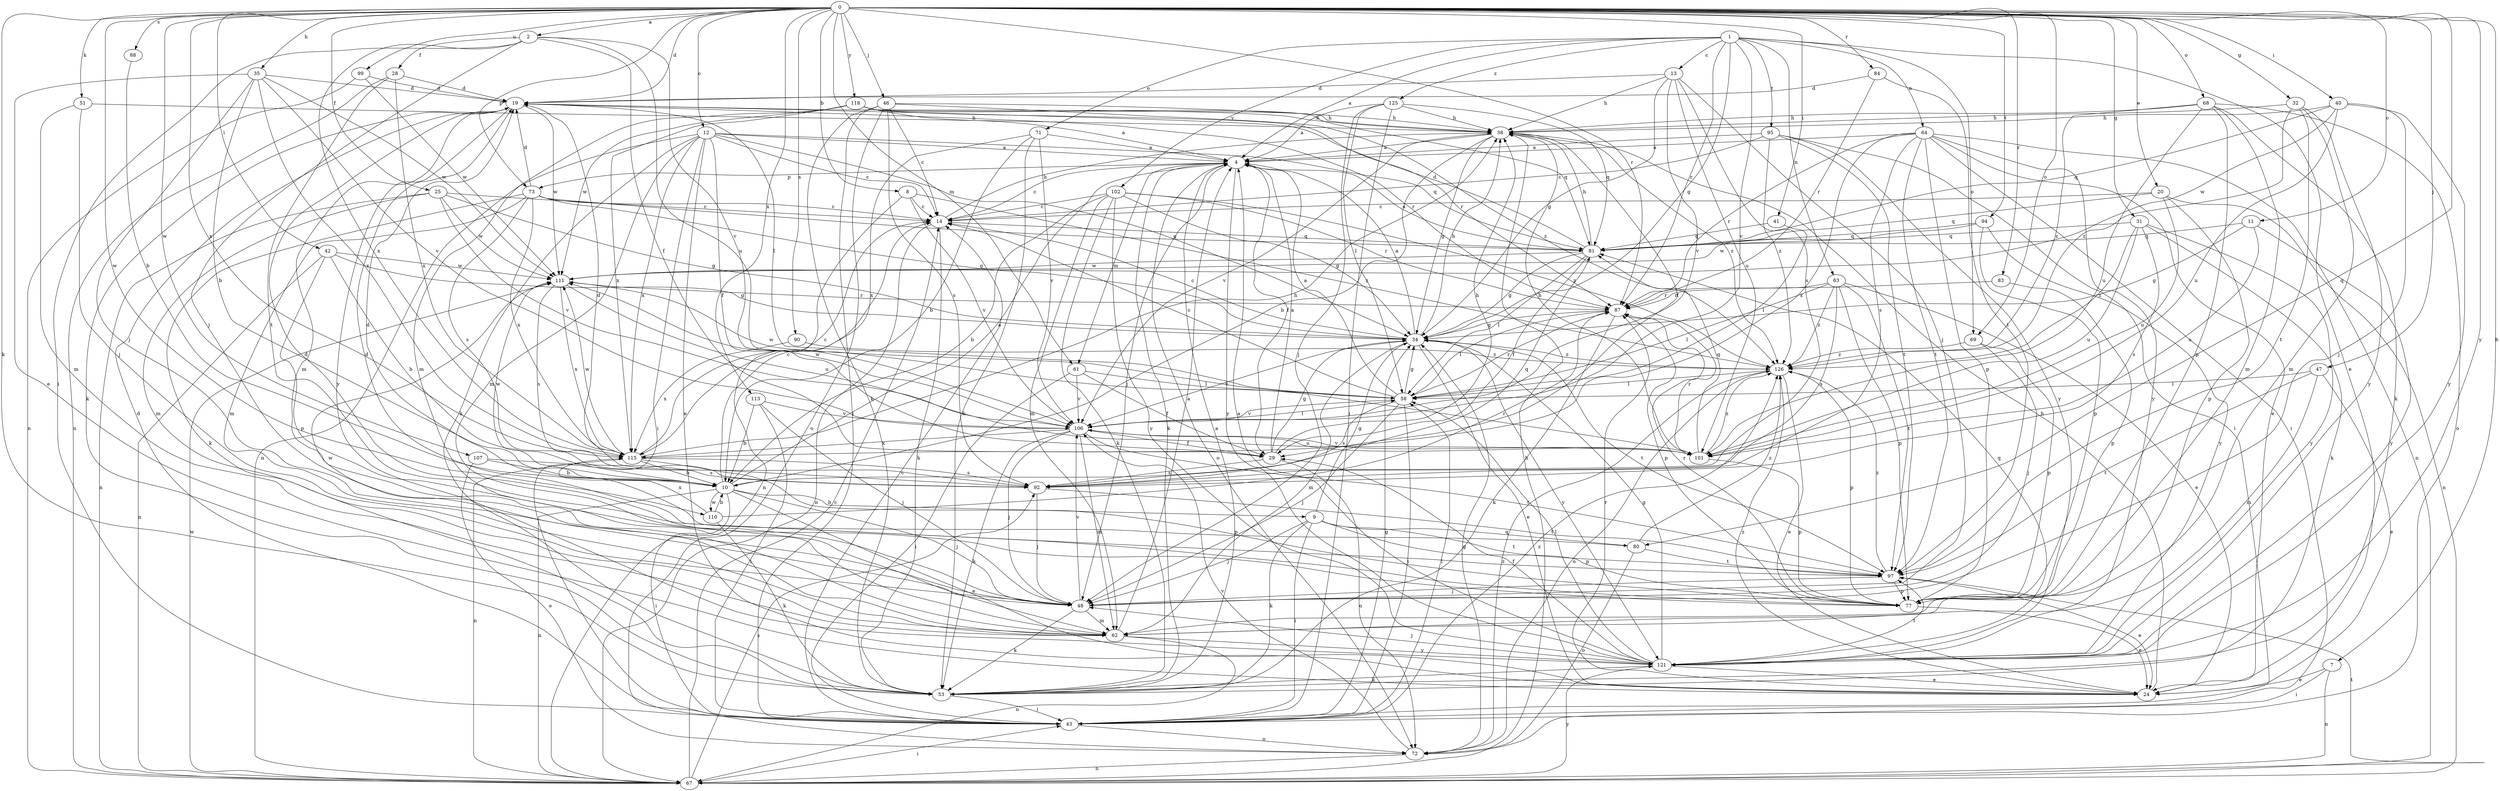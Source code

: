 strict digraph  {
0;
1;
2;
4;
7;
8;
9;
10;
11;
12;
13;
14;
19;
20;
24;
25;
28;
29;
31;
32;
34;
35;
38;
40;
41;
42;
43;
46;
47;
48;
51;
53;
58;
61;
62;
63;
64;
67;
68;
69;
71;
72;
73;
77;
80;
81;
83;
84;
87;
88;
90;
92;
94;
95;
97;
99;
101;
102;
106;
107;
110;
111;
113;
115;
118;
121;
125;
126;
0 -> 2  [label=a];
0 -> 7  [label=b];
0 -> 8  [label=b];
0 -> 11  [label=c];
0 -> 12  [label=c];
0 -> 19  [label=d];
0 -> 20  [label=e];
0 -> 25  [label=f];
0 -> 31  [label=g];
0 -> 32  [label=g];
0 -> 35  [label=h];
0 -> 40  [label=i];
0 -> 41  [label=i];
0 -> 42  [label=i];
0 -> 46  [label=j];
0 -> 47  [label=j];
0 -> 51  [label=k];
0 -> 53  [label=k];
0 -> 61  [label=m];
0 -> 68  [label=o];
0 -> 69  [label=o];
0 -> 73  [label=p];
0 -> 80  [label=q];
0 -> 83  [label=r];
0 -> 84  [label=r];
0 -> 87  [label=r];
0 -> 88  [label=s];
0 -> 90  [label=s];
0 -> 94  [label=t];
0 -> 99  [label=u];
0 -> 107  [label=w];
0 -> 110  [label=w];
0 -> 113  [label=x];
0 -> 115  [label=x];
0 -> 118  [label=y];
0 -> 121  [label=y];
1 -> 4  [label=a];
1 -> 13  [label=c];
1 -> 24  [label=e];
1 -> 34  [label=g];
1 -> 63  [label=n];
1 -> 64  [label=n];
1 -> 69  [label=o];
1 -> 71  [label=o];
1 -> 87  [label=r];
1 -> 95  [label=t];
1 -> 102  [label=v];
1 -> 106  [label=v];
1 -> 125  [label=z];
2 -> 28  [label=f];
2 -> 29  [label=f];
2 -> 43  [label=i];
2 -> 48  [label=j];
2 -> 101  [label=u];
2 -> 106  [label=v];
2 -> 115  [label=x];
4 -> 14  [label=c];
4 -> 29  [label=f];
4 -> 48  [label=j];
4 -> 53  [label=k];
4 -> 61  [label=m];
4 -> 72  [label=o];
4 -> 73  [label=p];
4 -> 121  [label=y];
7 -> 24  [label=e];
7 -> 43  [label=i];
7 -> 67  [label=n];
8 -> 14  [label=c];
8 -> 67  [label=n];
8 -> 106  [label=v];
8 -> 126  [label=z];
9 -> 34  [label=g];
9 -> 43  [label=i];
9 -> 48  [label=j];
9 -> 53  [label=k];
9 -> 77  [label=p];
9 -> 80  [label=q];
9 -> 97  [label=t];
10 -> 4  [label=a];
10 -> 9  [label=b];
10 -> 14  [label=c];
10 -> 24  [label=e];
10 -> 43  [label=i];
10 -> 48  [label=j];
10 -> 67  [label=n];
10 -> 81  [label=q];
10 -> 110  [label=w];
10 -> 111  [label=w];
11 -> 34  [label=g];
11 -> 81  [label=q];
11 -> 101  [label=u];
11 -> 121  [label=y];
12 -> 4  [label=a];
12 -> 14  [label=c];
12 -> 24  [label=e];
12 -> 29  [label=f];
12 -> 34  [label=g];
12 -> 43  [label=i];
12 -> 53  [label=k];
12 -> 62  [label=m];
12 -> 67  [label=n];
12 -> 81  [label=q];
12 -> 115  [label=x];
13 -> 19  [label=d];
13 -> 34  [label=g];
13 -> 38  [label=h];
13 -> 48  [label=j];
13 -> 92  [label=s];
13 -> 101  [label=u];
13 -> 106  [label=v];
14 -> 38  [label=h];
14 -> 53  [label=k];
14 -> 67  [label=n];
14 -> 81  [label=q];
19 -> 38  [label=h];
19 -> 53  [label=k];
19 -> 58  [label=l];
19 -> 62  [label=m];
19 -> 87  [label=r];
19 -> 111  [label=w];
19 -> 121  [label=y];
20 -> 14  [label=c];
20 -> 67  [label=n];
20 -> 77  [label=p];
20 -> 81  [label=q];
20 -> 101  [label=u];
24 -> 38  [label=h];
24 -> 87  [label=r];
24 -> 126  [label=z];
25 -> 14  [label=c];
25 -> 34  [label=g];
25 -> 62  [label=m];
25 -> 67  [label=n];
25 -> 106  [label=v];
25 -> 111  [label=w];
28 -> 19  [label=d];
28 -> 67  [label=n];
28 -> 97  [label=t];
28 -> 115  [label=x];
29 -> 4  [label=a];
29 -> 34  [label=g];
29 -> 38  [label=h];
29 -> 72  [label=o];
29 -> 92  [label=s];
31 -> 53  [label=k];
31 -> 81  [label=q];
31 -> 92  [label=s];
31 -> 101  [label=u];
31 -> 121  [label=y];
31 -> 126  [label=z];
32 -> 38  [label=h];
32 -> 62  [label=m];
32 -> 97  [label=t];
32 -> 121  [label=y];
32 -> 126  [label=z];
34 -> 4  [label=a];
34 -> 14  [label=c];
34 -> 24  [label=e];
34 -> 38  [label=h];
34 -> 62  [label=m];
34 -> 97  [label=t];
34 -> 106  [label=v];
34 -> 121  [label=y];
34 -> 126  [label=z];
35 -> 10  [label=b];
35 -> 19  [label=d];
35 -> 24  [label=e];
35 -> 48  [label=j];
35 -> 106  [label=v];
35 -> 111  [label=w];
35 -> 115  [label=x];
38 -> 4  [label=a];
38 -> 10  [label=b];
38 -> 29  [label=f];
38 -> 34  [label=g];
38 -> 106  [label=v];
38 -> 126  [label=z];
40 -> 38  [label=h];
40 -> 48  [label=j];
40 -> 81  [label=q];
40 -> 101  [label=u];
40 -> 111  [label=w];
40 -> 121  [label=y];
41 -> 58  [label=l];
41 -> 81  [label=q];
42 -> 10  [label=b];
42 -> 34  [label=g];
42 -> 67  [label=n];
42 -> 77  [label=p];
42 -> 111  [label=w];
43 -> 14  [label=c];
43 -> 19  [label=d];
43 -> 34  [label=g];
43 -> 58  [label=l];
43 -> 72  [label=o];
43 -> 126  [label=z];
46 -> 14  [label=c];
46 -> 38  [label=h];
46 -> 43  [label=i];
46 -> 53  [label=k];
46 -> 72  [label=o];
46 -> 92  [label=s];
46 -> 126  [label=z];
47 -> 24  [label=e];
47 -> 58  [label=l];
47 -> 62  [label=m];
47 -> 97  [label=t];
48 -> 19  [label=d];
48 -> 53  [label=k];
48 -> 62  [label=m];
48 -> 106  [label=v];
51 -> 38  [label=h];
51 -> 48  [label=j];
51 -> 62  [label=m];
53 -> 4  [label=a];
53 -> 43  [label=i];
58 -> 4  [label=a];
58 -> 14  [label=c];
58 -> 34  [label=g];
58 -> 43  [label=i];
58 -> 48  [label=j];
58 -> 87  [label=r];
58 -> 92  [label=s];
58 -> 106  [label=v];
58 -> 111  [label=w];
61 -> 29  [label=f];
61 -> 43  [label=i];
61 -> 58  [label=l];
61 -> 106  [label=v];
62 -> 4  [label=a];
62 -> 67  [label=n];
62 -> 111  [label=w];
62 -> 121  [label=y];
63 -> 24  [label=e];
63 -> 58  [label=l];
63 -> 77  [label=p];
63 -> 87  [label=r];
63 -> 92  [label=s];
63 -> 97  [label=t];
63 -> 126  [label=z];
64 -> 4  [label=a];
64 -> 24  [label=e];
64 -> 43  [label=i];
64 -> 67  [label=n];
64 -> 77  [label=p];
64 -> 87  [label=r];
64 -> 92  [label=s];
64 -> 97  [label=t];
64 -> 115  [label=x];
64 -> 121  [label=y];
67 -> 14  [label=c];
67 -> 38  [label=h];
67 -> 43  [label=i];
67 -> 92  [label=s];
67 -> 97  [label=t];
67 -> 111  [label=w];
67 -> 121  [label=y];
68 -> 38  [label=h];
68 -> 53  [label=k];
68 -> 62  [label=m];
68 -> 72  [label=o];
68 -> 77  [label=p];
68 -> 101  [label=u];
68 -> 126  [label=z];
69 -> 48  [label=j];
69 -> 77  [label=p];
69 -> 126  [label=z];
71 -> 4  [label=a];
71 -> 10  [label=b];
71 -> 53  [label=k];
71 -> 106  [label=v];
71 -> 115  [label=x];
72 -> 34  [label=g];
72 -> 67  [label=n];
72 -> 106  [label=v];
72 -> 126  [label=z];
73 -> 14  [label=c];
73 -> 19  [label=d];
73 -> 34  [label=g];
73 -> 53  [label=k];
73 -> 62  [label=m];
73 -> 81  [label=q];
73 -> 92  [label=s];
73 -> 115  [label=x];
77 -> 19  [label=d];
77 -> 24  [label=e];
77 -> 87  [label=r];
80 -> 19  [label=d];
80 -> 72  [label=o];
80 -> 97  [label=t];
80 -> 126  [label=z];
81 -> 4  [label=a];
81 -> 19  [label=d];
81 -> 29  [label=f];
81 -> 34  [label=g];
81 -> 38  [label=h];
81 -> 58  [label=l];
81 -> 111  [label=w];
83 -> 77  [label=p];
83 -> 87  [label=r];
84 -> 19  [label=d];
84 -> 87  [label=r];
84 -> 97  [label=t];
87 -> 34  [label=g];
87 -> 53  [label=k];
87 -> 58  [label=l];
87 -> 77  [label=p];
88 -> 10  [label=b];
90 -> 115  [label=x];
90 -> 126  [label=z];
92 -> 19  [label=d];
92 -> 48  [label=j];
92 -> 97  [label=t];
94 -> 77  [label=p];
94 -> 81  [label=q];
94 -> 111  [label=w];
94 -> 121  [label=y];
95 -> 4  [label=a];
95 -> 14  [label=c];
95 -> 43  [label=i];
95 -> 97  [label=t];
95 -> 121  [label=y];
95 -> 126  [label=z];
97 -> 24  [label=e];
97 -> 48  [label=j];
97 -> 77  [label=p];
97 -> 126  [label=z];
99 -> 19  [label=d];
99 -> 67  [label=n];
99 -> 111  [label=w];
101 -> 38  [label=h];
101 -> 77  [label=p];
101 -> 81  [label=q];
101 -> 87  [label=r];
101 -> 106  [label=v];
101 -> 126  [label=z];
102 -> 10  [label=b];
102 -> 14  [label=c];
102 -> 34  [label=g];
102 -> 53  [label=k];
102 -> 62  [label=m];
102 -> 87  [label=r];
102 -> 121  [label=y];
102 -> 126  [label=z];
106 -> 29  [label=f];
106 -> 48  [label=j];
106 -> 53  [label=k];
106 -> 58  [label=l];
106 -> 62  [label=m];
106 -> 97  [label=t];
106 -> 101  [label=u];
106 -> 111  [label=w];
106 -> 115  [label=x];
107 -> 10  [label=b];
107 -> 72  [label=o];
107 -> 92  [label=s];
110 -> 10  [label=b];
110 -> 53  [label=k];
110 -> 87  [label=r];
110 -> 115  [label=x];
111 -> 87  [label=r];
111 -> 92  [label=s];
111 -> 101  [label=u];
111 -> 115  [label=x];
113 -> 10  [label=b];
113 -> 43  [label=i];
113 -> 48  [label=j];
113 -> 106  [label=v];
115 -> 10  [label=b];
115 -> 14  [label=c];
115 -> 38  [label=h];
115 -> 67  [label=n];
115 -> 77  [label=p];
115 -> 92  [label=s];
115 -> 111  [label=w];
118 -> 4  [label=a];
118 -> 38  [label=h];
118 -> 62  [label=m];
118 -> 81  [label=q];
118 -> 87  [label=r];
118 -> 111  [label=w];
118 -> 115  [label=x];
121 -> 4  [label=a];
121 -> 24  [label=e];
121 -> 29  [label=f];
121 -> 34  [label=g];
121 -> 48  [label=j];
121 -> 53  [label=k];
121 -> 58  [label=l];
121 -> 81  [label=q];
121 -> 97  [label=t];
125 -> 4  [label=a];
125 -> 38  [label=h];
125 -> 43  [label=i];
125 -> 48  [label=j];
125 -> 58  [label=l];
125 -> 81  [label=q];
126 -> 24  [label=e];
126 -> 58  [label=l];
126 -> 72  [label=o];
126 -> 77  [label=p];
}
